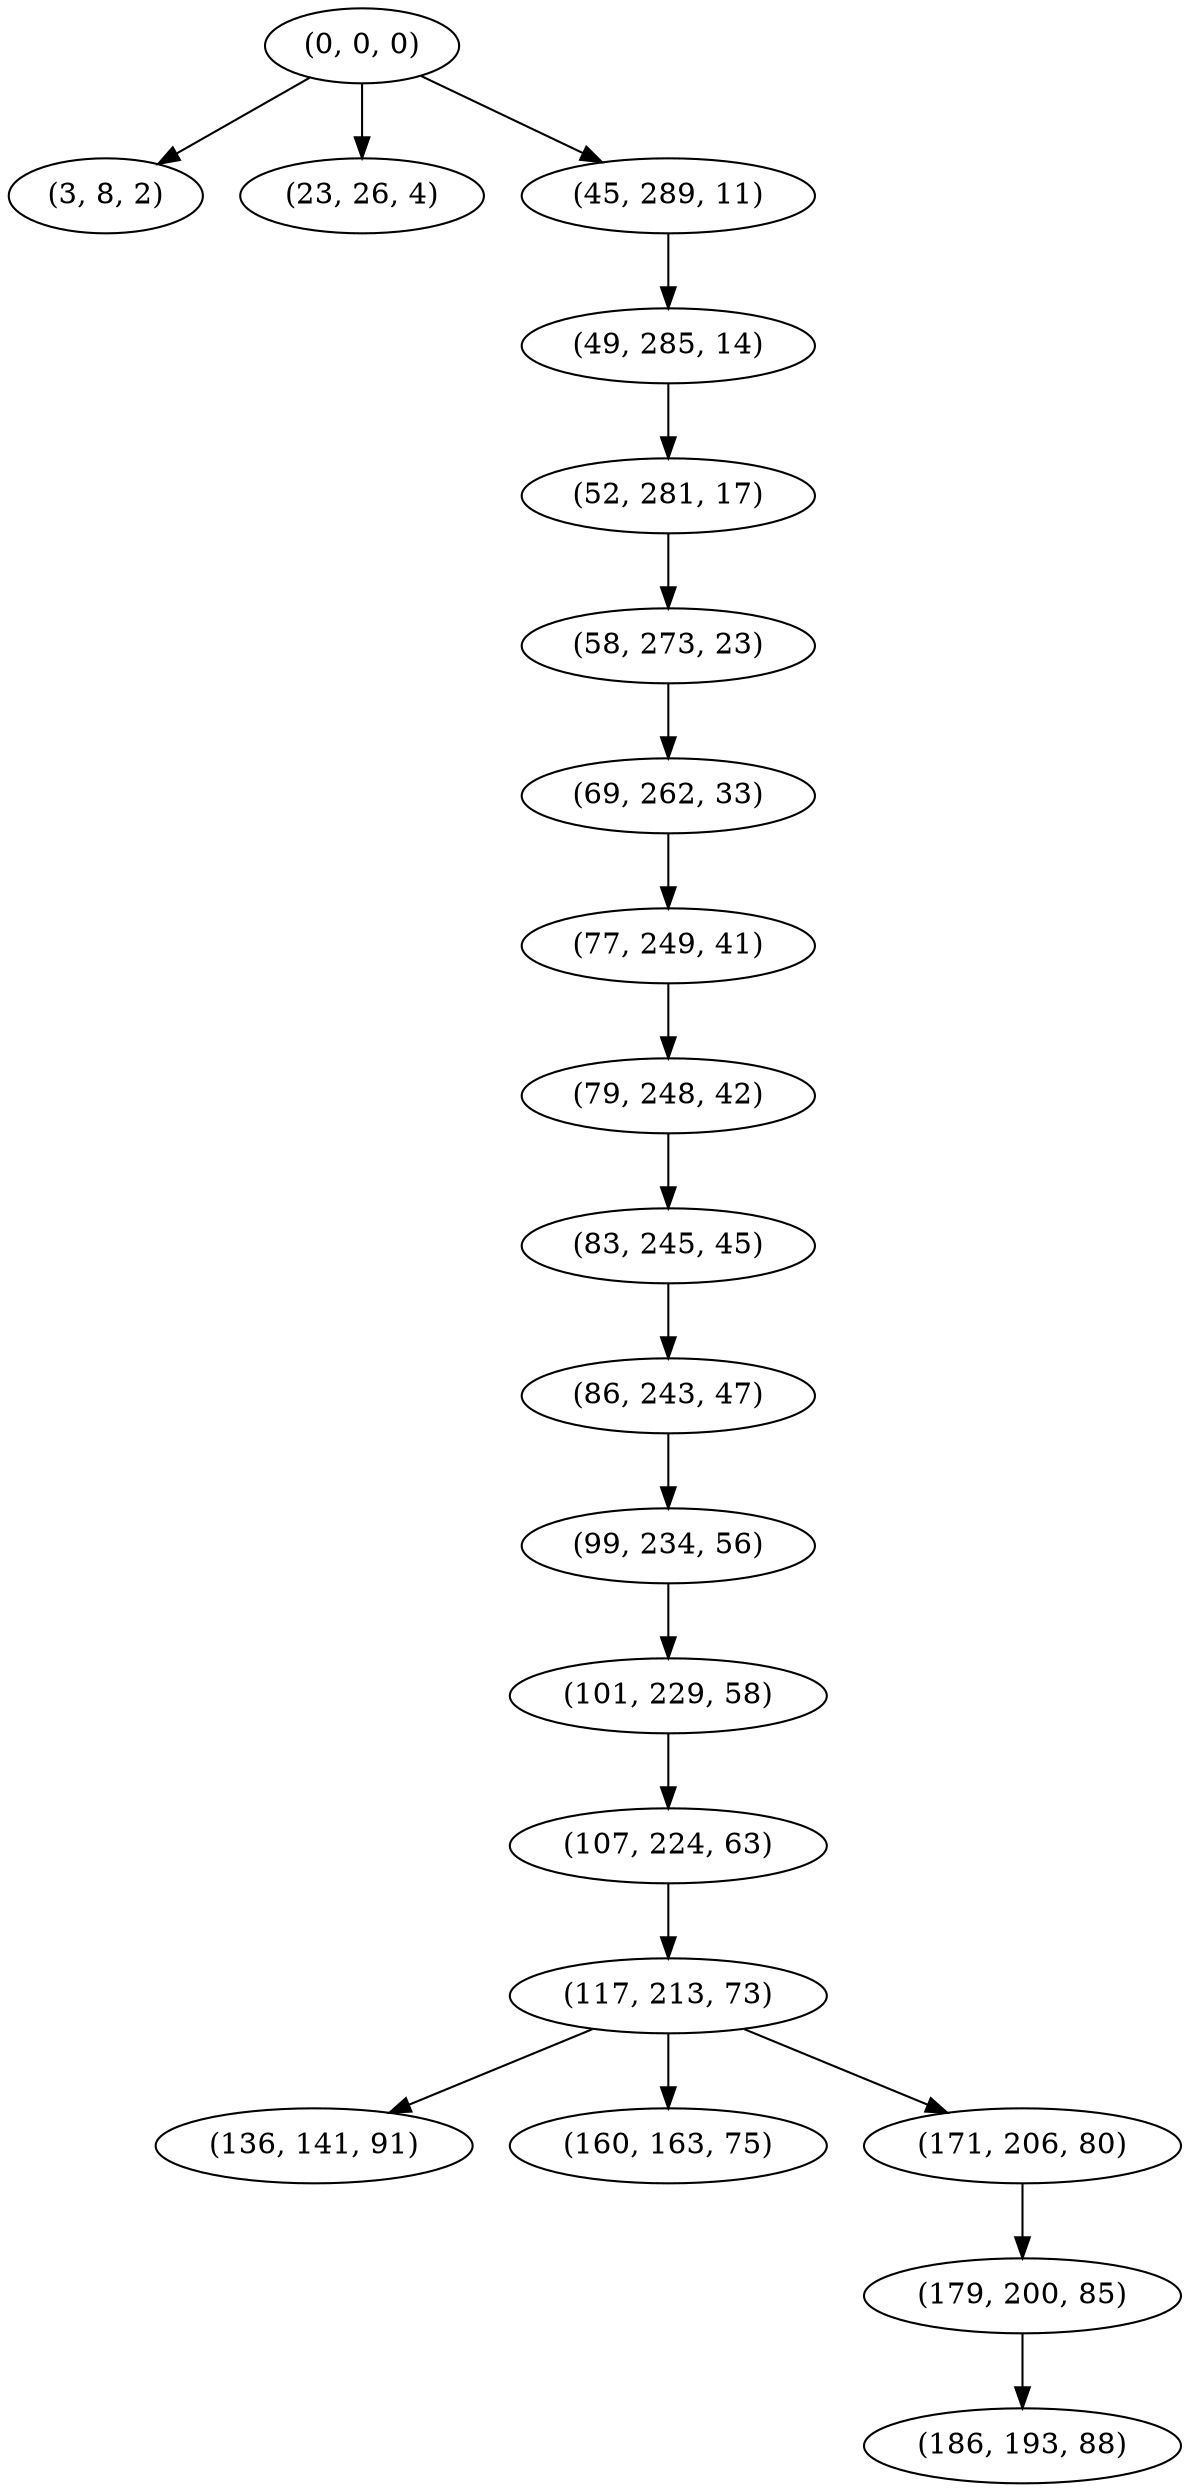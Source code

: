 digraph tree {
    "(0, 0, 0)";
    "(3, 8, 2)";
    "(23, 26, 4)";
    "(45, 289, 11)";
    "(49, 285, 14)";
    "(52, 281, 17)";
    "(58, 273, 23)";
    "(69, 262, 33)";
    "(77, 249, 41)";
    "(79, 248, 42)";
    "(83, 245, 45)";
    "(86, 243, 47)";
    "(99, 234, 56)";
    "(101, 229, 58)";
    "(107, 224, 63)";
    "(117, 213, 73)";
    "(136, 141, 91)";
    "(160, 163, 75)";
    "(171, 206, 80)";
    "(179, 200, 85)";
    "(186, 193, 88)";
    "(0, 0, 0)" -> "(3, 8, 2)";
    "(0, 0, 0)" -> "(23, 26, 4)";
    "(0, 0, 0)" -> "(45, 289, 11)";
    "(45, 289, 11)" -> "(49, 285, 14)";
    "(49, 285, 14)" -> "(52, 281, 17)";
    "(52, 281, 17)" -> "(58, 273, 23)";
    "(58, 273, 23)" -> "(69, 262, 33)";
    "(69, 262, 33)" -> "(77, 249, 41)";
    "(77, 249, 41)" -> "(79, 248, 42)";
    "(79, 248, 42)" -> "(83, 245, 45)";
    "(83, 245, 45)" -> "(86, 243, 47)";
    "(86, 243, 47)" -> "(99, 234, 56)";
    "(99, 234, 56)" -> "(101, 229, 58)";
    "(101, 229, 58)" -> "(107, 224, 63)";
    "(107, 224, 63)" -> "(117, 213, 73)";
    "(117, 213, 73)" -> "(136, 141, 91)";
    "(117, 213, 73)" -> "(160, 163, 75)";
    "(117, 213, 73)" -> "(171, 206, 80)";
    "(171, 206, 80)" -> "(179, 200, 85)";
    "(179, 200, 85)" -> "(186, 193, 88)";
}
